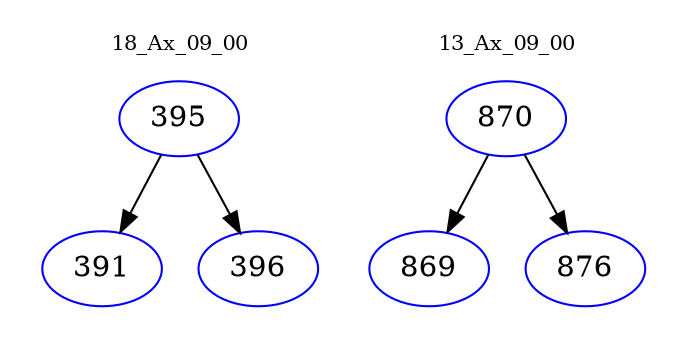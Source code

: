 digraph{
subgraph cluster_0 {
color = white
label = "18_Ax_09_00";
fontsize=10;
T0_395 [label="395", color="blue"]
T0_395 -> T0_391 [color="black"]
T0_391 [label="391", color="blue"]
T0_395 -> T0_396 [color="black"]
T0_396 [label="396", color="blue"]
}
subgraph cluster_1 {
color = white
label = "13_Ax_09_00";
fontsize=10;
T1_870 [label="870", color="blue"]
T1_870 -> T1_869 [color="black"]
T1_869 [label="869", color="blue"]
T1_870 -> T1_876 [color="black"]
T1_876 [label="876", color="blue"]
}
}
